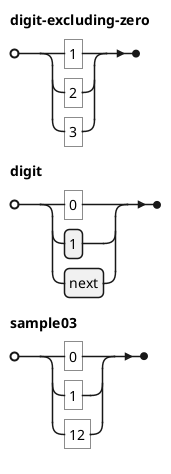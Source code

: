 @startebnf
digit-excluding-zero = "1" | "2" | "3" ;
digit                = "0" | 1 | next;
sample03= "0" | "1" | "12";
@endyaml